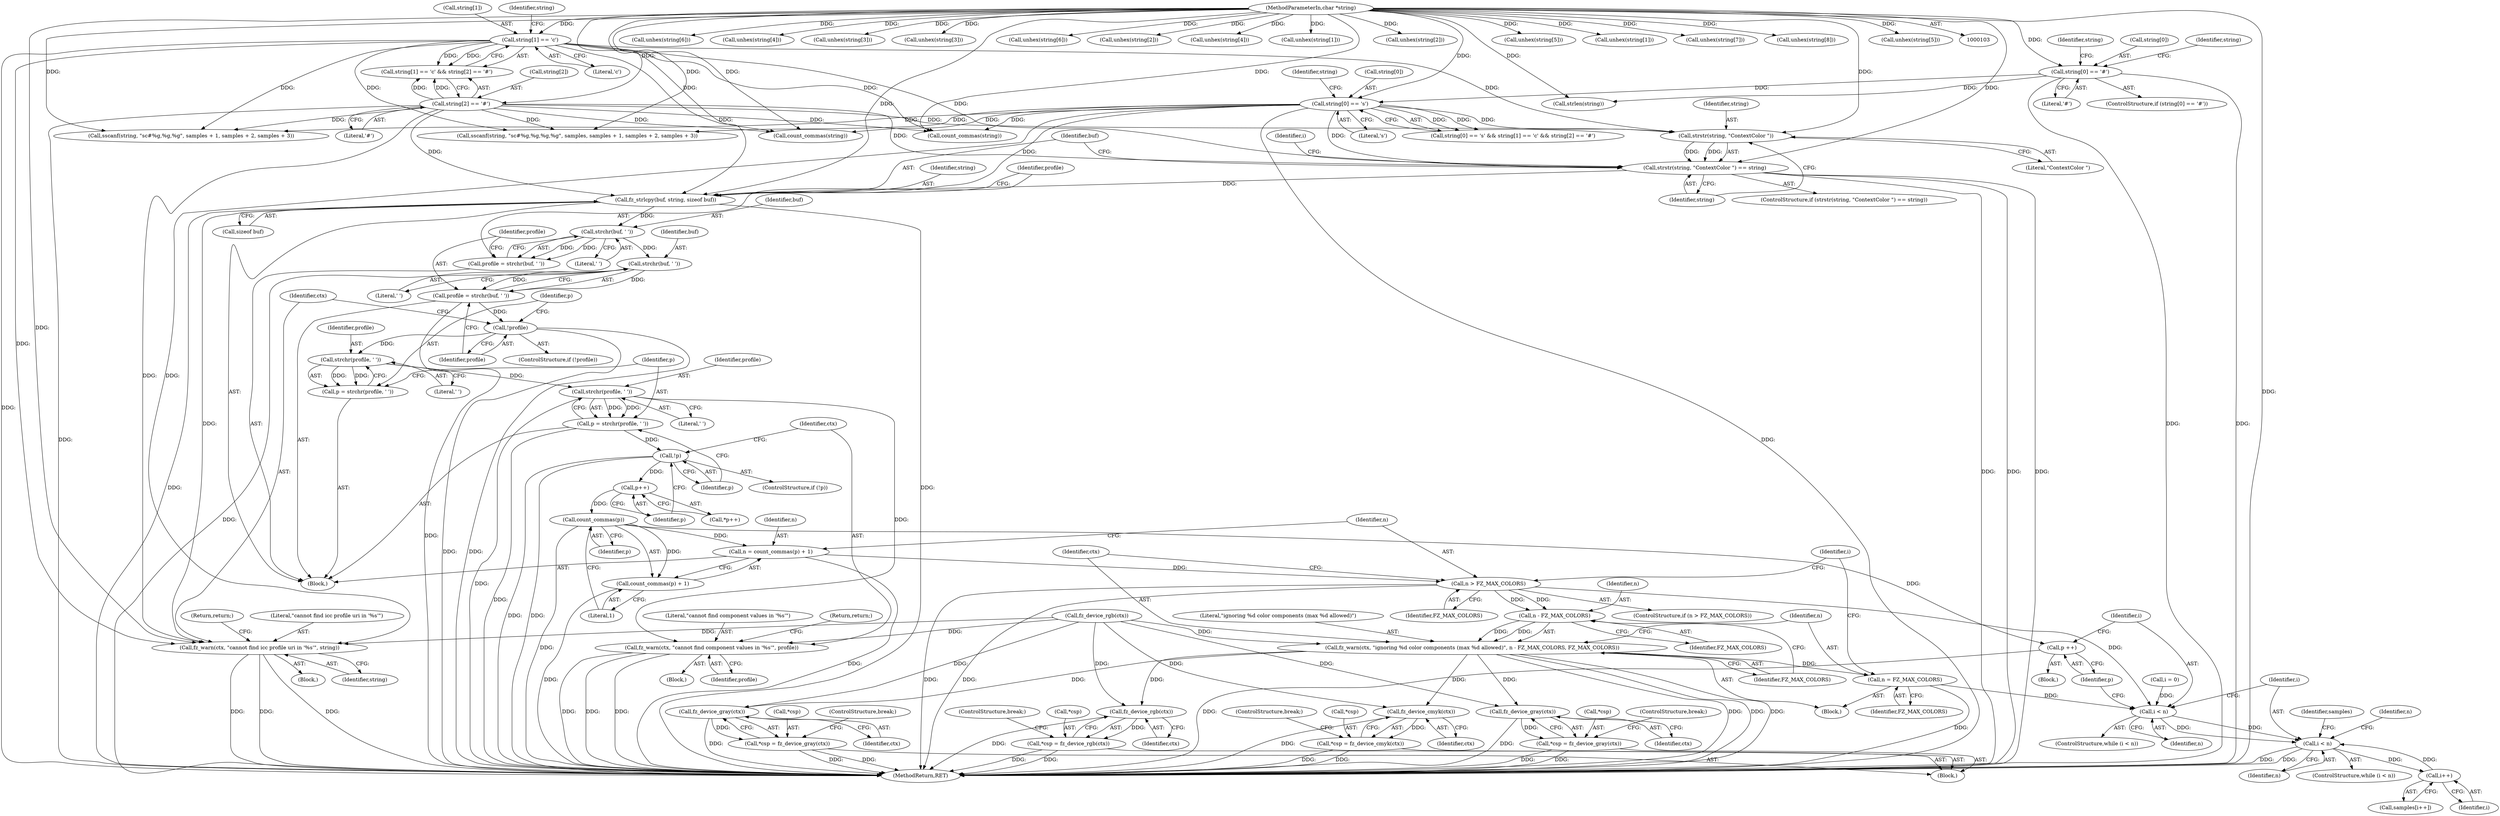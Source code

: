 digraph "0_ghostscript_60dabde18d7fe12b19da8b509bdfee9cc886aafc_0@API" {
"1000344" [label="(Call,strstr(string, \"ContextColor \"))"];
"1000289" [label="(Call,string[0] == 's')"];
"1000142" [label="(Call,string[0] == '#')"];
"1000106" [label="(MethodParameterIn,char *string)"];
"1000295" [label="(Call,string[1] == 'c')"];
"1000300" [label="(Call,string[2] == '#')"];
"1000343" [label="(Call,strstr(string, \"ContextColor \") == string)"];
"1000349" [label="(Call,fz_strlcpy(buf, string, sizeof buf))"];
"1000356" [label="(Call,strchr(buf, ' '))"];
"1000354" [label="(Call,profile = strchr(buf, ' '))"];
"1000361" [label="(Call,strchr(buf, ' '))"];
"1000359" [label="(Call,profile = strchr(buf, ' '))"];
"1000365" [label="(Call,!profile)"];
"1000375" [label="(Call,strchr(profile, ' '))"];
"1000373" [label="(Call,p = strchr(profile, ' '))"];
"1000380" [label="(Call,strchr(profile, ' '))"];
"1000378" [label="(Call,p = strchr(profile, ' '))"];
"1000384" [label="(Call,!p)"];
"1000394" [label="(Call,p++)"];
"1000400" [label="(Call,count_commas(p))"];
"1000397" [label="(Call,n = count_commas(p) + 1)"];
"1000404" [label="(Call,n > FZ_MAX_COLORS)"];
"1000411" [label="(Call,n - FZ_MAX_COLORS)"];
"1000408" [label="(Call,fz_warn(ctx, \"ignoring %d color components (max %d allowed)\", n - FZ_MAX_COLORS, FZ_MAX_COLORS))"];
"1000415" [label="(Call,n = FZ_MAX_COLORS)"];
"1000422" [label="(Call,i < n)"];
"1000429" [label="(Call,i < n)"];
"1000436" [label="(Call,i++)"];
"1000476" [label="(Call,fz_device_gray(ctx))"];
"1000473" [label="(Call,*csp = fz_device_gray(ctx))"];
"1000483" [label="(Call,fz_device_rgb(ctx))"];
"1000480" [label="(Call,*csp = fz_device_rgb(ctx))"];
"1000490" [label="(Call,fz_device_cmyk(ctx))"];
"1000487" [label="(Call,*csp = fz_device_cmyk(ctx))"];
"1000497" [label="(Call,fz_device_gray(ctx))"];
"1000494" [label="(Call,*csp = fz_device_gray(ctx))"];
"1000399" [label="(Call,count_commas(p) + 1)"];
"1000426" [label="(Call,p ++)"];
"1000387" [label="(Call,fz_warn(ctx, \"cannot find component values in '%s'\", profile))"];
"1000368" [label="(Call,fz_warn(ctx, \"cannot find icc profile uri in '%s'\", string))"];
"1000345" [label="(Identifier,string)"];
"1000498" [label="(Identifier,ctx)"];
"1000195" [label="(Call,unhex(string[6]))"];
"1000431" [label="(Identifier,n)"];
"1000414" [label="(Identifier,FZ_MAX_COLORS)"];
"1000382" [label="(Literal,' ')"];
"1000430" [label="(Identifier,i)"];
"1000435" [label="(Identifier,samples)"];
"1000180" [label="(Call,unhex(string[4]))"];
"1000242" [label="(Call,unhex(string[3]))"];
"1000351" [label="(Identifier,string)"];
"1000175" [label="(Call,unhex(string[3]))"];
"1000378" [label="(Call,p = strchr(profile, ' '))"];
"1000423" [label="(Identifier,i)"];
"1000407" [label="(Block,)"];
"1000150" [label="(Call,strlen(string))"];
"1000419" [label="(Identifier,i)"];
"1000417" [label="(Identifier,FZ_MAX_COLORS)"];
"1000388" [label="(Identifier,ctx)"];
"1000397" [label="(Call,n = count_commas(p) + 1)"];
"1000436" [label="(Call,i++)"];
"1000490" [label="(Call,fz_device_cmyk(ctx))"];
"1000485" [label="(ControlStructure,break;)"];
"1000355" [label="(Identifier,profile)"];
"1000403" [label="(ControlStructure,if (n > FZ_MAX_COLORS))"];
"1000311" [label="(Call,sscanf(string, \"sc#%g,%g,%g\", samples + 1, samples + 2, samples + 3))"];
"1000262" [label="(Call,unhex(string[6]))"];
"1000421" [label="(ControlStructure,while (i < n))"];
"1000384" [label="(Call,!p)"];
"1000377" [label="(Literal,' ')"];
"1000406" [label="(Identifier,FZ_MAX_COLORS)"];
"1000368" [label="(Call,fz_warn(ctx, \"cannot find icc profile uri in '%s'\", string))"];
"1000387" [label="(Call,fz_warn(ctx, \"cannot find component values in '%s'\", profile))"];
"1000361" [label="(Call,strchr(buf, ' '))"];
"1000427" [label="(Identifier,p)"];
"1000367" [label="(Block,)"];
"1000165" [label="(Call,unhex(string[2]))"];
"1000247" [label="(Call,unhex(string[4]))"];
"1000362" [label="(Identifier,buf)"];
"1000289" [label="(Call,string[0] == 's')"];
"1000492" [label="(ControlStructure,break;)"];
"1000342" [label="(ControlStructure,if (strstr(string, \"ContextColor \") == string))"];
"1000476" [label="(Call,fz_device_gray(ctx))"];
"1000151" [label="(Identifier,string)"];
"1000502" [label="(Identifier,i)"];
"1000360" [label="(Identifier,profile)"];
"1000434" [label="(Call,samples[i++])"];
"1000372" [label="(Return,return;)"];
"1000415" [label="(Call,n = FZ_MAX_COLORS)"];
"1000106" [label="(MethodParameterIn,char *string)"];
"1000359" [label="(Call,profile = strchr(buf, ' '))"];
"1000146" [label="(Literal,'#')"];
"1000401" [label="(Identifier,p)"];
"1000429" [label="(Call,i < n)"];
"1000357" [label="(Identifier,buf)"];
"1000375" [label="(Call,strchr(profile, ' '))"];
"1000474" [label="(Call,*csp)"];
"1000356" [label="(Call,strchr(buf, ' '))"];
"1000304" [label="(Literal,'#')"];
"1000227" [label="(Call,unhex(string[1]))"];
"1000370" [label="(Literal,\"cannot find icc profile uri in '%s'\")"];
"1000374" [label="(Identifier,p)"];
"1000408" [label="(Call,fz_warn(ctx, \"ignoring %d color components (max %d allowed)\", n - FZ_MAX_COLORS, FZ_MAX_COLORS))"];
"1000480" [label="(Call,*csp = fz_device_rgb(ctx))"];
"1000297" [label="(Identifier,string)"];
"1000350" [label="(Identifier,buf)"];
"1000328" [label="(Call,sscanf(string, \"sc#%g,%g,%g,%g\", samples, samples + 1, samples + 2, samples + 3))"];
"1000484" [label="(Identifier,ctx)"];
"1000488" [label="(Call,*csp)"];
"1000295" [label="(Call,string[1] == 'c')"];
"1000440" [label="(Identifier,n)"];
"1000383" [label="(ControlStructure,if (!p))"];
"1000481" [label="(Call,*csp)"];
"1000478" [label="(ControlStructure,break;)"];
"1000411" [label="(Call,n - FZ_MAX_COLORS)"];
"1000343" [label="(Call,strstr(string, \"ContextColor \") == string)"];
"1000124" [label="(Call,fz_device_rgb(ctx))"];
"1000418" [label="(Call,i = 0)"];
"1000294" [label="(Call,string[1] == 'c' && string[2] == '#')"];
"1000473" [label="(Call,*csp = fz_device_gray(ctx))"];
"1000363" [label="(Literal,' ')"];
"1000232" [label="(Call,unhex(string[2]))"];
"1000358" [label="(Literal,' ')"];
"1000380" [label="(Call,strchr(profile, ' '))"];
"1000365" [label="(Call,!profile)"];
"1000494" [label="(Call,*csp = fz_device_gray(ctx))"];
"1000371" [label="(Identifier,string)"];
"1000325" [label="(Call,count_commas(string))"];
"1000483" [label="(Call,fz_device_rgb(ctx))"];
"1000308" [label="(Call,count_commas(string))"];
"1000376" [label="(Identifier,profile)"];
"1000369" [label="(Identifier,ctx)"];
"1000410" [label="(Literal,\"ignoring %d color components (max %d allowed)\")"];
"1000471" [label="(Block,)"];
"1000426" [label="(Call,p ++)"];
"1000487" [label="(Call,*csp = fz_device_cmyk(ctx))"];
"1000405" [label="(Identifier,n)"];
"1000398" [label="(Identifier,n)"];
"1000348" [label="(Block,)"];
"1000143" [label="(Call,string[0])"];
"1000300" [label="(Call,string[2] == '#')"];
"1000409" [label="(Identifier,ctx)"];
"1000293" [label="(Literal,'s')"];
"1000389" [label="(Literal,\"cannot find component values in '%s'\")"];
"1000190" [label="(Call,unhex(string[5]))"];
"1000416" [label="(Identifier,n)"];
"1000379" [label="(Identifier,p)"];
"1000160" [label="(Call,unhex(string[1]))"];
"1000301" [label="(Call,string[2])"];
"1000425" [label="(Block,)"];
"1000346" [label="(Literal,\"ContextColor \")"];
"1000477" [label="(Identifier,ctx)"];
"1000428" [label="(ControlStructure,while (i < n))"];
"1000381" [label="(Identifier,profile)"];
"1000349" [label="(Call,fz_strlcpy(buf, string, sizeof buf))"];
"1000413" [label="(Identifier,FZ_MAX_COLORS)"];
"1000354" [label="(Call,profile = strchr(buf, ' '))"];
"1000394" [label="(Call,p++)"];
"1000393" [label="(Call,*p++)"];
"1000288" [label="(Call,string[0] == 's' && string[1] == 'c' && string[2] == '#')"];
"1000495" [label="(Call,*csp)"];
"1000296" [label="(Call,string[1])"];
"1000290" [label="(Call,string[0])"];
"1000373" [label="(Call,p = strchr(profile, ' '))"];
"1000352" [label="(Call,sizeof buf)"];
"1000402" [label="(Literal,1)"];
"1000291" [label="(Identifier,string)"];
"1000299" [label="(Literal,'c')"];
"1000399" [label="(Call,count_commas(p) + 1)"];
"1000424" [label="(Identifier,n)"];
"1000412" [label="(Identifier,n)"];
"1000395" [label="(Identifier,p)"];
"1000437" [label="(Identifier,i)"];
"1000491" [label="(Identifier,ctx)"];
"1000205" [label="(Call,unhex(string[7]))"];
"1000404" [label="(Call,n > FZ_MAX_COLORS)"];
"1000386" [label="(Block,)"];
"1000390" [label="(Identifier,profile)"];
"1000391" [label="(Return,return;)"];
"1000210" [label="(Call,unhex(string[8]))"];
"1000537" [label="(MethodReturn,RET)"];
"1000142" [label="(Call,string[0] == '#')"];
"1000497" [label="(Call,fz_device_gray(ctx))"];
"1000344" [label="(Call,strstr(string, \"ContextColor \"))"];
"1000347" [label="(Identifier,string)"];
"1000141" [label="(ControlStructure,if (string[0] == '#'))"];
"1000302" [label="(Identifier,string)"];
"1000366" [label="(Identifier,profile)"];
"1000257" [label="(Call,unhex(string[5]))"];
"1000385" [label="(Identifier,p)"];
"1000499" [label="(ControlStructure,break;)"];
"1000400" [label="(Call,count_commas(p))"];
"1000364" [label="(ControlStructure,if (!profile))"];
"1000422" [label="(Call,i < n)"];
"1000344" -> "1000343"  [label="AST: "];
"1000344" -> "1000346"  [label="CFG: "];
"1000345" -> "1000344"  [label="AST: "];
"1000346" -> "1000344"  [label="AST: "];
"1000347" -> "1000344"  [label="CFG: "];
"1000344" -> "1000343"  [label="DDG: "];
"1000344" -> "1000343"  [label="DDG: "];
"1000289" -> "1000344"  [label="DDG: "];
"1000295" -> "1000344"  [label="DDG: "];
"1000300" -> "1000344"  [label="DDG: "];
"1000106" -> "1000344"  [label="DDG: "];
"1000289" -> "1000288"  [label="AST: "];
"1000289" -> "1000293"  [label="CFG: "];
"1000290" -> "1000289"  [label="AST: "];
"1000293" -> "1000289"  [label="AST: "];
"1000297" -> "1000289"  [label="CFG: "];
"1000288" -> "1000289"  [label="CFG: "];
"1000289" -> "1000537"  [label="DDG: "];
"1000289" -> "1000288"  [label="DDG: "];
"1000289" -> "1000288"  [label="DDG: "];
"1000142" -> "1000289"  [label="DDG: "];
"1000106" -> "1000289"  [label="DDG: "];
"1000289" -> "1000308"  [label="DDG: "];
"1000289" -> "1000311"  [label="DDG: "];
"1000289" -> "1000325"  [label="DDG: "];
"1000289" -> "1000328"  [label="DDG: "];
"1000289" -> "1000343"  [label="DDG: "];
"1000289" -> "1000349"  [label="DDG: "];
"1000289" -> "1000368"  [label="DDG: "];
"1000142" -> "1000141"  [label="AST: "];
"1000142" -> "1000146"  [label="CFG: "];
"1000143" -> "1000142"  [label="AST: "];
"1000146" -> "1000142"  [label="AST: "];
"1000151" -> "1000142"  [label="CFG: "];
"1000291" -> "1000142"  [label="CFG: "];
"1000142" -> "1000537"  [label="DDG: "];
"1000142" -> "1000537"  [label="DDG: "];
"1000106" -> "1000142"  [label="DDG: "];
"1000142" -> "1000150"  [label="DDG: "];
"1000106" -> "1000103"  [label="AST: "];
"1000106" -> "1000537"  [label="DDG: "];
"1000106" -> "1000150"  [label="DDG: "];
"1000106" -> "1000160"  [label="DDG: "];
"1000106" -> "1000165"  [label="DDG: "];
"1000106" -> "1000175"  [label="DDG: "];
"1000106" -> "1000180"  [label="DDG: "];
"1000106" -> "1000190"  [label="DDG: "];
"1000106" -> "1000195"  [label="DDG: "];
"1000106" -> "1000205"  [label="DDG: "];
"1000106" -> "1000210"  [label="DDG: "];
"1000106" -> "1000227"  [label="DDG: "];
"1000106" -> "1000232"  [label="DDG: "];
"1000106" -> "1000242"  [label="DDG: "];
"1000106" -> "1000247"  [label="DDG: "];
"1000106" -> "1000257"  [label="DDG: "];
"1000106" -> "1000262"  [label="DDG: "];
"1000106" -> "1000295"  [label="DDG: "];
"1000106" -> "1000300"  [label="DDG: "];
"1000106" -> "1000308"  [label="DDG: "];
"1000106" -> "1000311"  [label="DDG: "];
"1000106" -> "1000325"  [label="DDG: "];
"1000106" -> "1000328"  [label="DDG: "];
"1000106" -> "1000343"  [label="DDG: "];
"1000106" -> "1000349"  [label="DDG: "];
"1000106" -> "1000368"  [label="DDG: "];
"1000295" -> "1000294"  [label="AST: "];
"1000295" -> "1000299"  [label="CFG: "];
"1000296" -> "1000295"  [label="AST: "];
"1000299" -> "1000295"  [label="AST: "];
"1000302" -> "1000295"  [label="CFG: "];
"1000294" -> "1000295"  [label="CFG: "];
"1000295" -> "1000537"  [label="DDG: "];
"1000295" -> "1000294"  [label="DDG: "];
"1000295" -> "1000294"  [label="DDG: "];
"1000295" -> "1000308"  [label="DDG: "];
"1000295" -> "1000311"  [label="DDG: "];
"1000295" -> "1000325"  [label="DDG: "];
"1000295" -> "1000328"  [label="DDG: "];
"1000295" -> "1000343"  [label="DDG: "];
"1000295" -> "1000349"  [label="DDG: "];
"1000295" -> "1000368"  [label="DDG: "];
"1000300" -> "1000294"  [label="AST: "];
"1000300" -> "1000304"  [label="CFG: "];
"1000301" -> "1000300"  [label="AST: "];
"1000304" -> "1000300"  [label="AST: "];
"1000294" -> "1000300"  [label="CFG: "];
"1000300" -> "1000537"  [label="DDG: "];
"1000300" -> "1000294"  [label="DDG: "];
"1000300" -> "1000294"  [label="DDG: "];
"1000300" -> "1000308"  [label="DDG: "];
"1000300" -> "1000311"  [label="DDG: "];
"1000300" -> "1000325"  [label="DDG: "];
"1000300" -> "1000328"  [label="DDG: "];
"1000300" -> "1000343"  [label="DDG: "];
"1000300" -> "1000349"  [label="DDG: "];
"1000300" -> "1000368"  [label="DDG: "];
"1000343" -> "1000342"  [label="AST: "];
"1000343" -> "1000347"  [label="CFG: "];
"1000347" -> "1000343"  [label="AST: "];
"1000350" -> "1000343"  [label="CFG: "];
"1000502" -> "1000343"  [label="CFG: "];
"1000343" -> "1000537"  [label="DDG: "];
"1000343" -> "1000537"  [label="DDG: "];
"1000343" -> "1000537"  [label="DDG: "];
"1000343" -> "1000349"  [label="DDG: "];
"1000349" -> "1000348"  [label="AST: "];
"1000349" -> "1000352"  [label="CFG: "];
"1000350" -> "1000349"  [label="AST: "];
"1000351" -> "1000349"  [label="AST: "];
"1000352" -> "1000349"  [label="AST: "];
"1000355" -> "1000349"  [label="CFG: "];
"1000349" -> "1000537"  [label="DDG: "];
"1000349" -> "1000537"  [label="DDG: "];
"1000349" -> "1000356"  [label="DDG: "];
"1000349" -> "1000368"  [label="DDG: "];
"1000356" -> "1000354"  [label="AST: "];
"1000356" -> "1000358"  [label="CFG: "];
"1000357" -> "1000356"  [label="AST: "];
"1000358" -> "1000356"  [label="AST: "];
"1000354" -> "1000356"  [label="CFG: "];
"1000356" -> "1000354"  [label="DDG: "];
"1000356" -> "1000354"  [label="DDG: "];
"1000356" -> "1000361"  [label="DDG: "];
"1000354" -> "1000348"  [label="AST: "];
"1000355" -> "1000354"  [label="AST: "];
"1000360" -> "1000354"  [label="CFG: "];
"1000361" -> "1000359"  [label="AST: "];
"1000361" -> "1000363"  [label="CFG: "];
"1000362" -> "1000361"  [label="AST: "];
"1000363" -> "1000361"  [label="AST: "];
"1000359" -> "1000361"  [label="CFG: "];
"1000361" -> "1000537"  [label="DDG: "];
"1000361" -> "1000359"  [label="DDG: "];
"1000361" -> "1000359"  [label="DDG: "];
"1000359" -> "1000348"  [label="AST: "];
"1000360" -> "1000359"  [label="AST: "];
"1000366" -> "1000359"  [label="CFG: "];
"1000359" -> "1000537"  [label="DDG: "];
"1000359" -> "1000365"  [label="DDG: "];
"1000365" -> "1000364"  [label="AST: "];
"1000365" -> "1000366"  [label="CFG: "];
"1000366" -> "1000365"  [label="AST: "];
"1000369" -> "1000365"  [label="CFG: "];
"1000374" -> "1000365"  [label="CFG: "];
"1000365" -> "1000537"  [label="DDG: "];
"1000365" -> "1000537"  [label="DDG: "];
"1000365" -> "1000375"  [label="DDG: "];
"1000375" -> "1000373"  [label="AST: "];
"1000375" -> "1000377"  [label="CFG: "];
"1000376" -> "1000375"  [label="AST: "];
"1000377" -> "1000375"  [label="AST: "];
"1000373" -> "1000375"  [label="CFG: "];
"1000375" -> "1000373"  [label="DDG: "];
"1000375" -> "1000373"  [label="DDG: "];
"1000375" -> "1000380"  [label="DDG: "];
"1000373" -> "1000348"  [label="AST: "];
"1000374" -> "1000373"  [label="AST: "];
"1000379" -> "1000373"  [label="CFG: "];
"1000380" -> "1000378"  [label="AST: "];
"1000380" -> "1000382"  [label="CFG: "];
"1000381" -> "1000380"  [label="AST: "];
"1000382" -> "1000380"  [label="AST: "];
"1000378" -> "1000380"  [label="CFG: "];
"1000380" -> "1000537"  [label="DDG: "];
"1000380" -> "1000378"  [label="DDG: "];
"1000380" -> "1000378"  [label="DDG: "];
"1000380" -> "1000387"  [label="DDG: "];
"1000378" -> "1000348"  [label="AST: "];
"1000379" -> "1000378"  [label="AST: "];
"1000385" -> "1000378"  [label="CFG: "];
"1000378" -> "1000537"  [label="DDG: "];
"1000378" -> "1000384"  [label="DDG: "];
"1000384" -> "1000383"  [label="AST: "];
"1000384" -> "1000385"  [label="CFG: "];
"1000385" -> "1000384"  [label="AST: "];
"1000388" -> "1000384"  [label="CFG: "];
"1000395" -> "1000384"  [label="CFG: "];
"1000384" -> "1000537"  [label="DDG: "];
"1000384" -> "1000537"  [label="DDG: "];
"1000384" -> "1000394"  [label="DDG: "];
"1000394" -> "1000393"  [label="AST: "];
"1000394" -> "1000395"  [label="CFG: "];
"1000395" -> "1000394"  [label="AST: "];
"1000393" -> "1000394"  [label="CFG: "];
"1000394" -> "1000400"  [label="DDG: "];
"1000400" -> "1000399"  [label="AST: "];
"1000400" -> "1000401"  [label="CFG: "];
"1000401" -> "1000400"  [label="AST: "];
"1000402" -> "1000400"  [label="CFG: "];
"1000400" -> "1000537"  [label="DDG: "];
"1000400" -> "1000397"  [label="DDG: "];
"1000400" -> "1000399"  [label="DDG: "];
"1000400" -> "1000426"  [label="DDG: "];
"1000397" -> "1000348"  [label="AST: "];
"1000397" -> "1000399"  [label="CFG: "];
"1000398" -> "1000397"  [label="AST: "];
"1000399" -> "1000397"  [label="AST: "];
"1000405" -> "1000397"  [label="CFG: "];
"1000397" -> "1000537"  [label="DDG: "];
"1000397" -> "1000404"  [label="DDG: "];
"1000404" -> "1000403"  [label="AST: "];
"1000404" -> "1000406"  [label="CFG: "];
"1000405" -> "1000404"  [label="AST: "];
"1000406" -> "1000404"  [label="AST: "];
"1000409" -> "1000404"  [label="CFG: "];
"1000419" -> "1000404"  [label="CFG: "];
"1000404" -> "1000537"  [label="DDG: "];
"1000404" -> "1000537"  [label="DDG: "];
"1000404" -> "1000411"  [label="DDG: "];
"1000404" -> "1000411"  [label="DDG: "];
"1000404" -> "1000422"  [label="DDG: "];
"1000411" -> "1000408"  [label="AST: "];
"1000411" -> "1000413"  [label="CFG: "];
"1000412" -> "1000411"  [label="AST: "];
"1000413" -> "1000411"  [label="AST: "];
"1000414" -> "1000411"  [label="CFG: "];
"1000411" -> "1000408"  [label="DDG: "];
"1000411" -> "1000408"  [label="DDG: "];
"1000408" -> "1000407"  [label="AST: "];
"1000408" -> "1000414"  [label="CFG: "];
"1000409" -> "1000408"  [label="AST: "];
"1000410" -> "1000408"  [label="AST: "];
"1000414" -> "1000408"  [label="AST: "];
"1000416" -> "1000408"  [label="CFG: "];
"1000408" -> "1000537"  [label="DDG: "];
"1000408" -> "1000537"  [label="DDG: "];
"1000408" -> "1000537"  [label="DDG: "];
"1000124" -> "1000408"  [label="DDG: "];
"1000408" -> "1000415"  [label="DDG: "];
"1000408" -> "1000476"  [label="DDG: "];
"1000408" -> "1000483"  [label="DDG: "];
"1000408" -> "1000490"  [label="DDG: "];
"1000408" -> "1000497"  [label="DDG: "];
"1000415" -> "1000407"  [label="AST: "];
"1000415" -> "1000417"  [label="CFG: "];
"1000416" -> "1000415"  [label="AST: "];
"1000417" -> "1000415"  [label="AST: "];
"1000419" -> "1000415"  [label="CFG: "];
"1000415" -> "1000537"  [label="DDG: "];
"1000415" -> "1000422"  [label="DDG: "];
"1000422" -> "1000421"  [label="AST: "];
"1000422" -> "1000424"  [label="CFG: "];
"1000423" -> "1000422"  [label="AST: "];
"1000424" -> "1000422"  [label="AST: "];
"1000427" -> "1000422"  [label="CFG: "];
"1000430" -> "1000422"  [label="CFG: "];
"1000418" -> "1000422"  [label="DDG: "];
"1000422" -> "1000429"  [label="DDG: "];
"1000422" -> "1000429"  [label="DDG: "];
"1000429" -> "1000428"  [label="AST: "];
"1000429" -> "1000431"  [label="CFG: "];
"1000430" -> "1000429"  [label="AST: "];
"1000431" -> "1000429"  [label="AST: "];
"1000435" -> "1000429"  [label="CFG: "];
"1000440" -> "1000429"  [label="CFG: "];
"1000429" -> "1000537"  [label="DDG: "];
"1000429" -> "1000537"  [label="DDG: "];
"1000436" -> "1000429"  [label="DDG: "];
"1000429" -> "1000436"  [label="DDG: "];
"1000436" -> "1000434"  [label="AST: "];
"1000436" -> "1000437"  [label="CFG: "];
"1000437" -> "1000436"  [label="AST: "];
"1000434" -> "1000436"  [label="CFG: "];
"1000476" -> "1000473"  [label="AST: "];
"1000476" -> "1000477"  [label="CFG: "];
"1000477" -> "1000476"  [label="AST: "];
"1000473" -> "1000476"  [label="CFG: "];
"1000476" -> "1000537"  [label="DDG: "];
"1000476" -> "1000473"  [label="DDG: "];
"1000124" -> "1000476"  [label="DDG: "];
"1000473" -> "1000471"  [label="AST: "];
"1000474" -> "1000473"  [label="AST: "];
"1000478" -> "1000473"  [label="CFG: "];
"1000473" -> "1000537"  [label="DDG: "];
"1000473" -> "1000537"  [label="DDG: "];
"1000483" -> "1000480"  [label="AST: "];
"1000483" -> "1000484"  [label="CFG: "];
"1000484" -> "1000483"  [label="AST: "];
"1000480" -> "1000483"  [label="CFG: "];
"1000483" -> "1000537"  [label="DDG: "];
"1000483" -> "1000480"  [label="DDG: "];
"1000124" -> "1000483"  [label="DDG: "];
"1000480" -> "1000471"  [label="AST: "];
"1000481" -> "1000480"  [label="AST: "];
"1000485" -> "1000480"  [label="CFG: "];
"1000480" -> "1000537"  [label="DDG: "];
"1000480" -> "1000537"  [label="DDG: "];
"1000490" -> "1000487"  [label="AST: "];
"1000490" -> "1000491"  [label="CFG: "];
"1000491" -> "1000490"  [label="AST: "];
"1000487" -> "1000490"  [label="CFG: "];
"1000490" -> "1000537"  [label="DDG: "];
"1000490" -> "1000487"  [label="DDG: "];
"1000124" -> "1000490"  [label="DDG: "];
"1000487" -> "1000471"  [label="AST: "];
"1000488" -> "1000487"  [label="AST: "];
"1000492" -> "1000487"  [label="CFG: "];
"1000487" -> "1000537"  [label="DDG: "];
"1000487" -> "1000537"  [label="DDG: "];
"1000497" -> "1000494"  [label="AST: "];
"1000497" -> "1000498"  [label="CFG: "];
"1000498" -> "1000497"  [label="AST: "];
"1000494" -> "1000497"  [label="CFG: "];
"1000497" -> "1000537"  [label="DDG: "];
"1000497" -> "1000494"  [label="DDG: "];
"1000124" -> "1000497"  [label="DDG: "];
"1000494" -> "1000471"  [label="AST: "];
"1000495" -> "1000494"  [label="AST: "];
"1000499" -> "1000494"  [label="CFG: "];
"1000494" -> "1000537"  [label="DDG: "];
"1000494" -> "1000537"  [label="DDG: "];
"1000399" -> "1000402"  [label="CFG: "];
"1000402" -> "1000399"  [label="AST: "];
"1000399" -> "1000537"  [label="DDG: "];
"1000426" -> "1000425"  [label="AST: "];
"1000426" -> "1000427"  [label="CFG: "];
"1000427" -> "1000426"  [label="AST: "];
"1000423" -> "1000426"  [label="CFG: "];
"1000426" -> "1000537"  [label="DDG: "];
"1000387" -> "1000386"  [label="AST: "];
"1000387" -> "1000390"  [label="CFG: "];
"1000388" -> "1000387"  [label="AST: "];
"1000389" -> "1000387"  [label="AST: "];
"1000390" -> "1000387"  [label="AST: "];
"1000391" -> "1000387"  [label="CFG: "];
"1000387" -> "1000537"  [label="DDG: "];
"1000387" -> "1000537"  [label="DDG: "];
"1000387" -> "1000537"  [label="DDG: "];
"1000124" -> "1000387"  [label="DDG: "];
"1000368" -> "1000367"  [label="AST: "];
"1000368" -> "1000371"  [label="CFG: "];
"1000369" -> "1000368"  [label="AST: "];
"1000370" -> "1000368"  [label="AST: "];
"1000371" -> "1000368"  [label="AST: "];
"1000372" -> "1000368"  [label="CFG: "];
"1000368" -> "1000537"  [label="DDG: "];
"1000368" -> "1000537"  [label="DDG: "];
"1000368" -> "1000537"  [label="DDG: "];
"1000124" -> "1000368"  [label="DDG: "];
}
